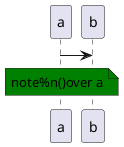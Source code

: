 {
  "sha1": "oqkw6qj40anbx3mnhruk571kutu55i3",
  "insertion": {
    "when": "2024-06-04T17:28:40.113Z",
    "url": "https://forum.plantuml.net/13250/nullpointerexception-declare-style-before-sequence-diagram",
    "user": "plantuml@gmail.com"
  }
}
@startuml
<style>
</style>
a->b
<style>
  note {
    BackGroundColor green
  }
</style>
note over a: note%n()over a
@enduml
